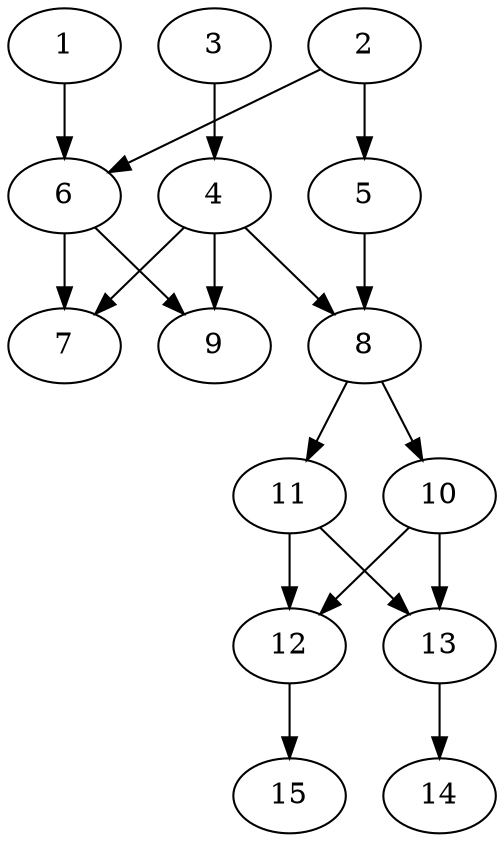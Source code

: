 // DAG automatically generated by daggen at Thu Oct  3 13:59:27 2019
// ./daggen --dot -n 15 --ccr 0.5 --fat 0.5 --regular 0.7 --density 0.7 --mindata 5242880 --maxdata 52428800 
digraph G {
  1 [size="48746496", alpha="0.19", expect_size="24373248"] 
  1 -> 6 [size ="24373248"]
  2 [size="34707456", alpha="0.16", expect_size="17353728"] 
  2 -> 5 [size ="17353728"]
  2 -> 6 [size ="17353728"]
  3 [size="86929408", alpha="0.08", expect_size="43464704"] 
  3 -> 4 [size ="43464704"]
  4 [size="103348224", alpha="0.00", expect_size="51674112"] 
  4 -> 7 [size ="51674112"]
  4 -> 8 [size ="51674112"]
  4 -> 9 [size ="51674112"]
  5 [size="74377216", alpha="0.04", expect_size="37188608"] 
  5 -> 8 [size ="37188608"]
  6 [size="104099840", alpha="0.00", expect_size="52049920"] 
  6 -> 7 [size ="52049920"]
  6 -> 9 [size ="52049920"]
  7 [size="90386432", alpha="0.09", expect_size="45193216"] 
  8 [size="47063040", alpha="0.08", expect_size="23531520"] 
  8 -> 10 [size ="23531520"]
  8 -> 11 [size ="23531520"]
  9 [size="53319680", alpha="0.06", expect_size="26659840"] 
  10 [size="40593408", alpha="0.13", expect_size="20296704"] 
  10 -> 12 [size ="20296704"]
  10 -> 13 [size ="20296704"]
  11 [size="60428288", alpha="0.14", expect_size="30214144"] 
  11 -> 12 [size ="30214144"]
  11 -> 13 [size ="30214144"]
  12 [size="55838720", alpha="0.09", expect_size="27919360"] 
  12 -> 15 [size ="27919360"]
  13 [size="34844672", alpha="0.07", expect_size="17422336"] 
  13 -> 14 [size ="17422336"]
  14 [size="73975808", alpha="0.08", expect_size="36987904"] 
  15 [size="73979904", alpha="0.20", expect_size="36989952"] 
}
